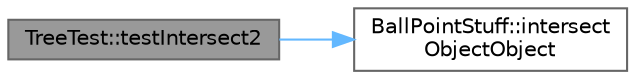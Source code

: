 digraph "TreeTest::testIntersect2"
{
 // LATEX_PDF_SIZE
  bgcolor="transparent";
  edge [fontname=Helvetica,fontsize=10,labelfontname=Helvetica,labelfontsize=10];
  node [fontname=Helvetica,fontsize=10,shape=box,height=0.2,width=0.4];
  rankdir="LR";
  Node1 [id="Node000001",label="TreeTest::testIntersect2",height=0.2,width=0.4,color="gray40", fillcolor="grey60", style="filled", fontcolor="black",tooltip=" "];
  Node1 -> Node2 [id="edge1_Node000001_Node000002",color="steelblue1",style="solid",tooltip=" "];
  Node2 [id="Node000002",label="BallPointStuff::intersect\lObjectObject",height=0.2,width=0.4,color="grey40", fillcolor="white", style="filled",URL="$struct_ball_point_stuff.html#af04b82e9447744045197d438f52ba517",tooltip=" "];
}
